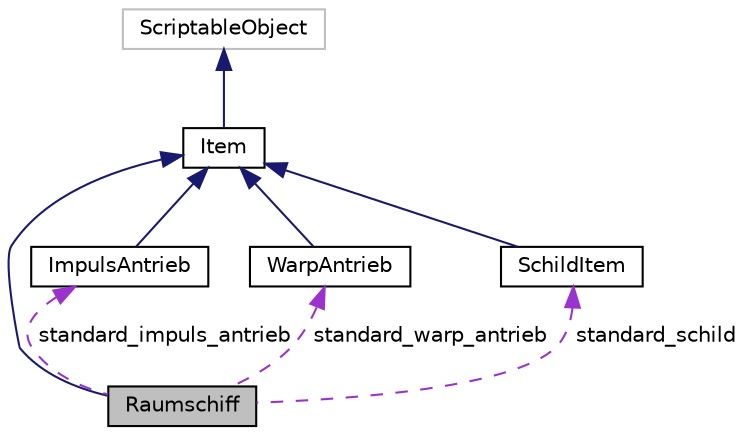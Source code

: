 digraph "Raumschiff"
{
  edge [fontname="Helvetica",fontsize="10",labelfontname="Helvetica",labelfontsize="10"];
  node [fontname="Helvetica",fontsize="10",shape=record];
  Node3 [label="Raumschiff",height=0.2,width=0.4,color="black", fillcolor="grey75", style="filled", fontcolor="black"];
  Node4 -> Node3 [dir="back",color="midnightblue",fontsize="10",style="solid"];
  Node4 [label="Item",height=0.2,width=0.4,color="black", fillcolor="white", style="filled",URL="$class_item.html"];
  Node5 -> Node4 [dir="back",color="midnightblue",fontsize="10",style="solid"];
  Node5 [label="ScriptableObject",height=0.2,width=0.4,color="grey75", fillcolor="white", style="filled"];
  Node6 -> Node3 [dir="back",color="darkorchid3",fontsize="10",style="dashed",label=" standard_impuls_antrieb" ];
  Node6 [label="ImpulsAntrieb",height=0.2,width=0.4,color="black", fillcolor="white", style="filled",URL="$class_impuls_antrieb.html"];
  Node4 -> Node6 [dir="back",color="midnightblue",fontsize="10",style="solid"];
  Node7 -> Node3 [dir="back",color="darkorchid3",fontsize="10",style="dashed",label=" standard_warp_antrieb" ];
  Node7 [label="WarpAntrieb",height=0.2,width=0.4,color="black", fillcolor="white", style="filled",URL="$class_warp_antrieb.html"];
  Node4 -> Node7 [dir="back",color="midnightblue",fontsize="10",style="solid"];
  Node8 -> Node3 [dir="back",color="darkorchid3",fontsize="10",style="dashed",label=" standard_schild" ];
  Node8 [label="SchildItem",height=0.2,width=0.4,color="black", fillcolor="white", style="filled",URL="$class_schild_item.html"];
  Node4 -> Node8 [dir="back",color="midnightblue",fontsize="10",style="solid"];
}
